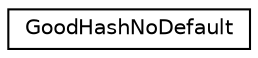 digraph "Graphical Class Hierarchy"
{
  edge [fontname="Helvetica",fontsize="10",labelfontname="Helvetica",labelfontsize="10"];
  node [fontname="Helvetica",fontsize="10",shape=record];
  rankdir="LR";
  Node0 [label="GoodHashNoDefault",height=0.2,width=0.4,color="black", fillcolor="white", style="filled",URL="$struct_good_hash_no_default.html"];
}

